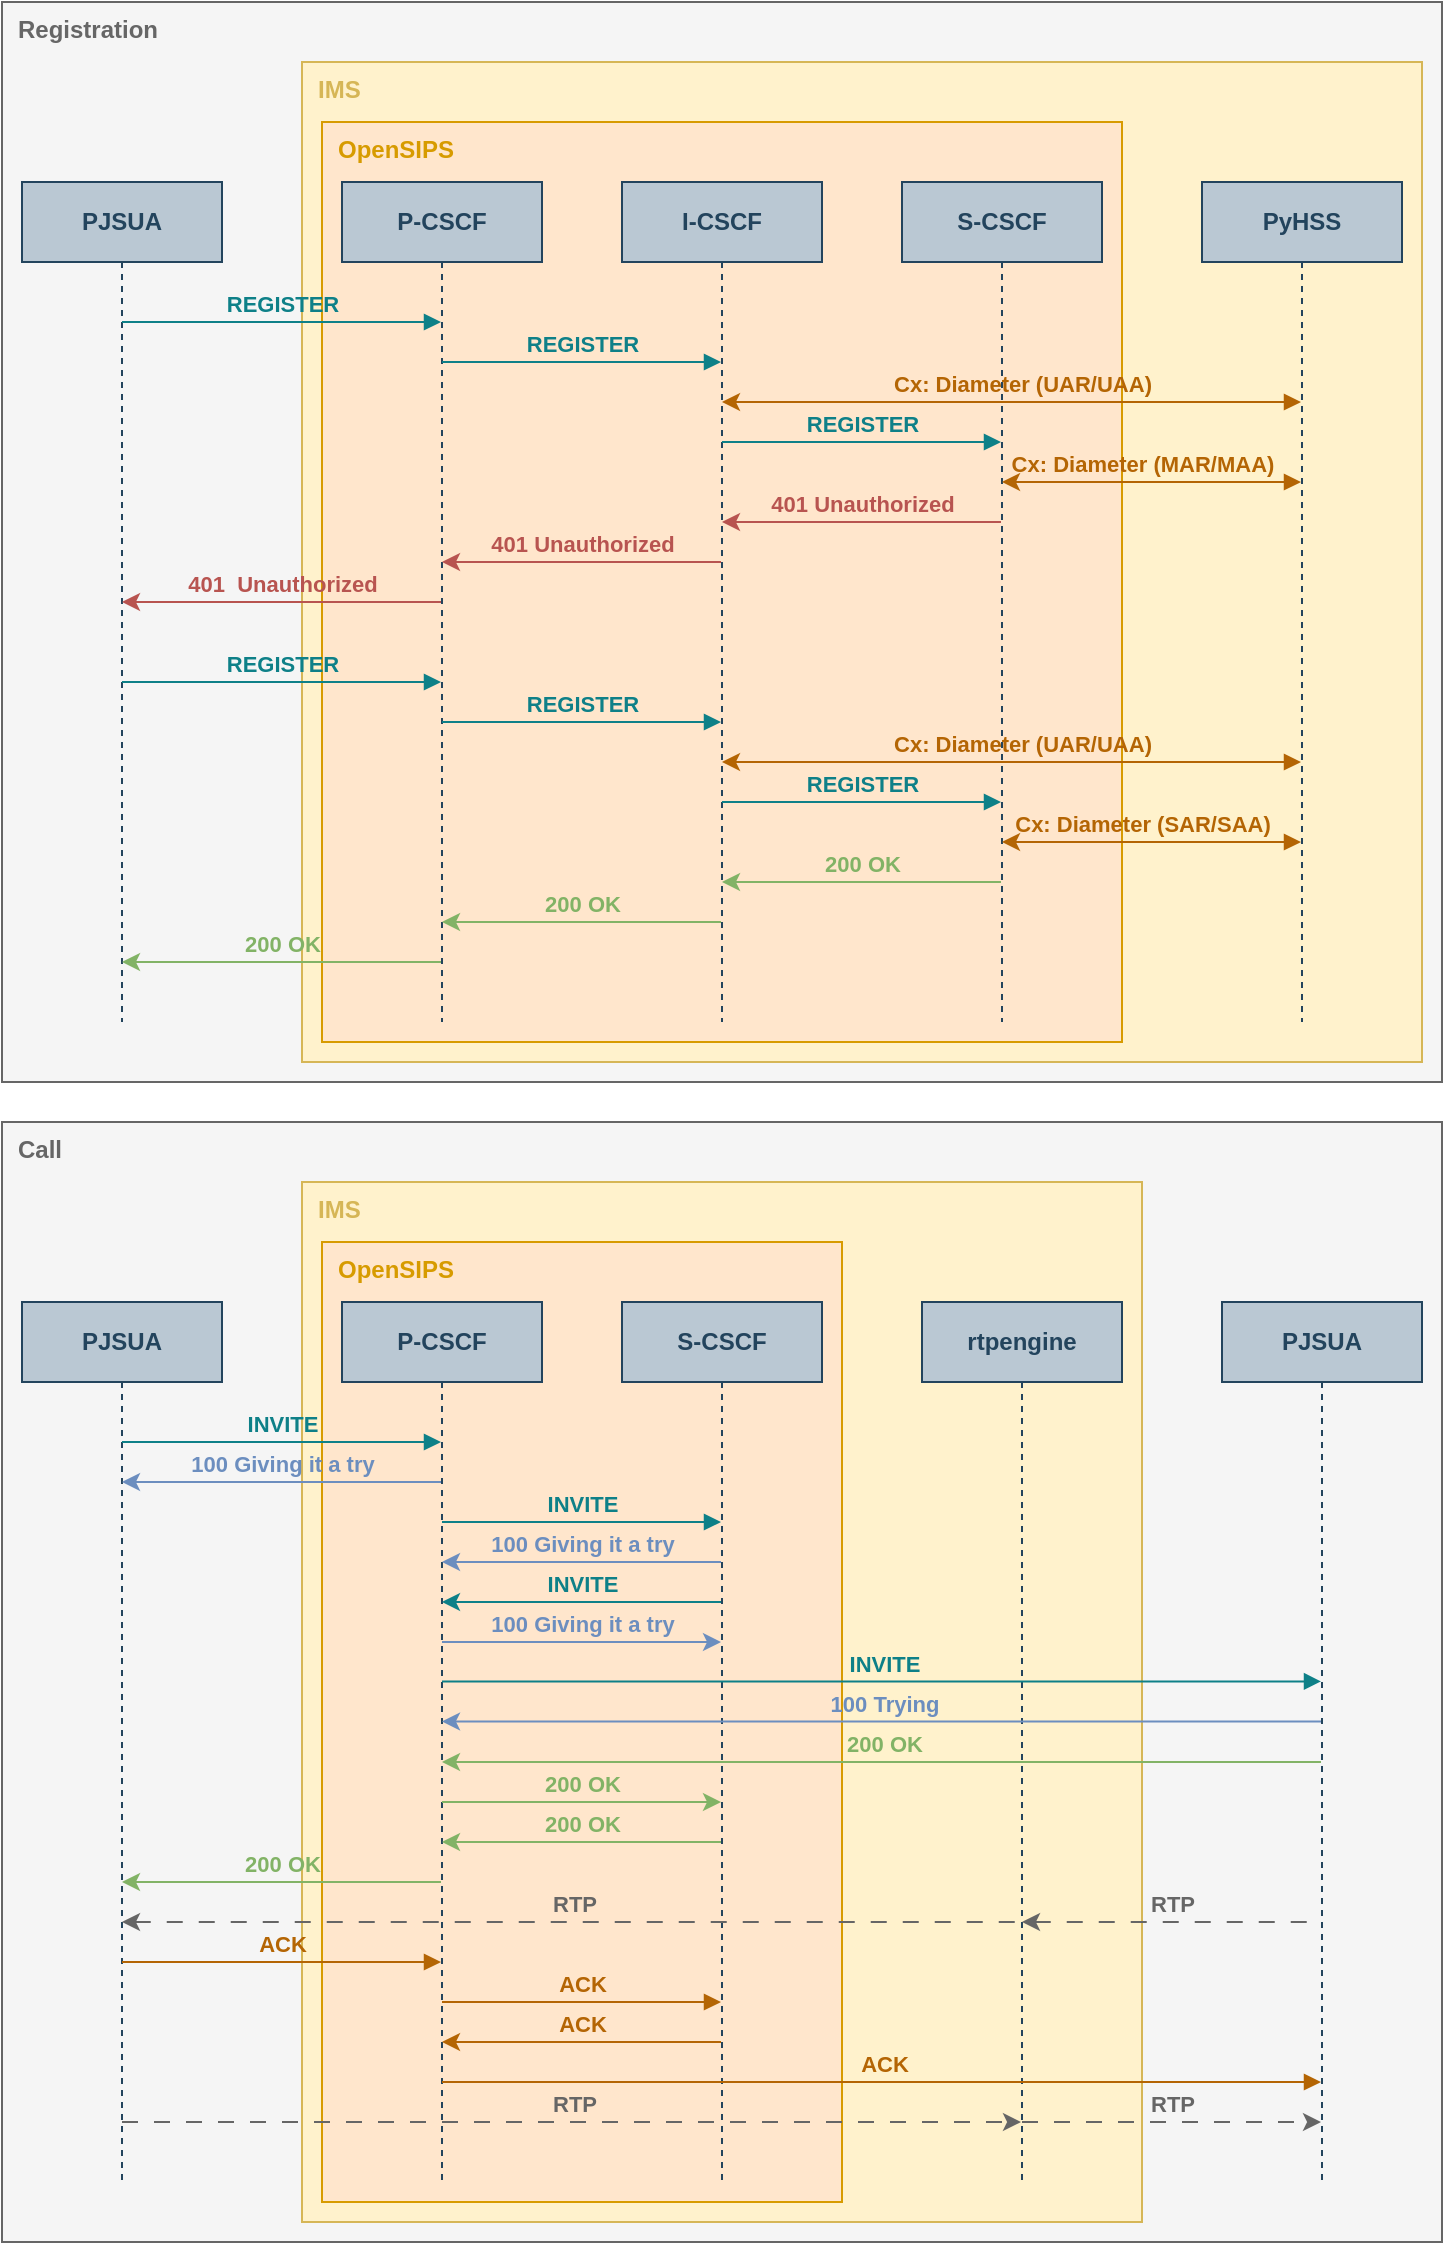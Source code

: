 <mxfile version="26.2.4">
  <diagram name="Page-1" id="2YBvvXClWsGukQMizWep">
    <mxGraphModel dx="1391" dy="934" grid="1" gridSize="10" guides="1" tooltips="1" connect="1" arrows="1" fold="1" page="1" pageScale="1" pageWidth="850" pageHeight="1100" math="0" shadow="0">
      <root>
        <mxCell id="0" />
        <mxCell id="1" parent="0" />
        <mxCell id="RXClTzVUvRsUksylA-aP-36" value="Registration" style="rounded=0;whiteSpace=wrap;html=1;verticalAlign=top;align=left;fontStyle=1;spacingLeft=6;fillColor=#f5f5f5;strokeColor=#666666;fontColor=#666666;" vertex="1" parent="1">
          <mxGeometry x="40" y="40" width="720" height="540" as="geometry" />
        </mxCell>
        <mxCell id="RXClTzVUvRsUksylA-aP-26" value="IMS" style="rounded=0;whiteSpace=wrap;html=1;align=left;verticalAlign=top;fillColor=#fff2cc;fontStyle=1;strokeColor=#d6b656;spacingLeft=6;fontColor=#D6B656;" vertex="1" parent="1">
          <mxGeometry x="190" y="70" width="560" height="500" as="geometry" />
        </mxCell>
        <mxCell id="RXClTzVUvRsUksylA-aP-25" value="&lt;div&gt;OpenSIPS&lt;br&gt;&lt;/div&gt;" style="rounded=0;whiteSpace=wrap;html=1;align=left;verticalAlign=top;fontStyle=1;fillColor=#ffe6cc;strokeColor=#d79b00;spacingLeft=6;fontColor=#D79B00;" vertex="1" parent="1">
          <mxGeometry x="200" y="100" width="400" height="460" as="geometry" />
        </mxCell>
        <mxCell id="aM9ryv3xv72pqoxQDRHE-1" value="PJSUA" style="shape=umlLifeline;perimeter=lifelinePerimeter;whiteSpace=wrap;html=1;container=0;dropTarget=0;collapsible=0;recursiveResize=0;outlineConnect=0;portConstraint=eastwest;newEdgeStyle={&quot;edgeStyle&quot;:&quot;elbowEdgeStyle&quot;,&quot;elbow&quot;:&quot;vertical&quot;,&quot;curved&quot;:0,&quot;rounded&quot;:0};fillColor=#bac8d3;strokeColor=#23445d;fontStyle=1;fontColor=#23445D;" parent="1" vertex="1">
          <mxGeometry x="50" y="130" width="100" height="420" as="geometry" />
        </mxCell>
        <mxCell id="aM9ryv3xv72pqoxQDRHE-5" value="P-CSCF" style="shape=umlLifeline;perimeter=lifelinePerimeter;whiteSpace=wrap;html=1;container=0;dropTarget=0;collapsible=0;recursiveResize=0;outlineConnect=0;portConstraint=eastwest;newEdgeStyle={&quot;edgeStyle&quot;:&quot;elbowEdgeStyle&quot;,&quot;elbow&quot;:&quot;vertical&quot;,&quot;curved&quot;:0,&quot;rounded&quot;:0};fillColor=#bac8d3;strokeColor=#23445d;fontStyle=1;fontColor=#23445D;" parent="1" vertex="1">
          <mxGeometry x="210" y="130" width="100" height="420" as="geometry" />
        </mxCell>
        <mxCell id="RXClTzVUvRsUksylA-aP-1" value="I-CSCF" style="shape=umlLifeline;perimeter=lifelinePerimeter;whiteSpace=wrap;html=1;container=0;dropTarget=0;collapsible=0;recursiveResize=0;outlineConnect=0;portConstraint=eastwest;newEdgeStyle={&quot;edgeStyle&quot;:&quot;elbowEdgeStyle&quot;,&quot;elbow&quot;:&quot;vertical&quot;,&quot;curved&quot;:0,&quot;rounded&quot;:0};fillColor=#bac8d3;strokeColor=#23445d;fontStyle=1;fontColor=#23445D;" vertex="1" parent="1">
          <mxGeometry x="350" y="130" width="100" height="420" as="geometry" />
        </mxCell>
        <mxCell id="RXClTzVUvRsUksylA-aP-2" value="S-CSCF" style="shape=umlLifeline;perimeter=lifelinePerimeter;whiteSpace=wrap;html=1;container=0;dropTarget=0;collapsible=0;recursiveResize=0;outlineConnect=0;portConstraint=eastwest;newEdgeStyle={&quot;edgeStyle&quot;:&quot;elbowEdgeStyle&quot;,&quot;elbow&quot;:&quot;vertical&quot;,&quot;curved&quot;:0,&quot;rounded&quot;:0};fillColor=#bac8d3;strokeColor=#23445d;fontStyle=1;fontColor=#23445D;" vertex="1" parent="1">
          <mxGeometry x="490" y="130" width="100" height="420" as="geometry" />
        </mxCell>
        <mxCell id="RXClTzVUvRsUksylA-aP-4" value="PyHSS" style="shape=umlLifeline;perimeter=lifelinePerimeter;whiteSpace=wrap;html=1;container=0;dropTarget=0;collapsible=0;recursiveResize=0;outlineConnect=0;portConstraint=eastwest;newEdgeStyle={&quot;edgeStyle&quot;:&quot;elbowEdgeStyle&quot;,&quot;elbow&quot;:&quot;vertical&quot;,&quot;curved&quot;:0,&quot;rounded&quot;:0};fillColor=#bac8d3;strokeColor=#23445d;fontStyle=1;fontColor=#23445D;" vertex="1" parent="1">
          <mxGeometry x="640" y="130" width="100" height="420" as="geometry" />
        </mxCell>
        <mxCell id="RXClTzVUvRsUksylA-aP-5" value="REGISTER" style="html=1;verticalAlign=bottom;endArrow=block;edgeStyle=elbowEdgeStyle;elbow=horizontal;curved=0;rounded=0;labelBackgroundColor=none;fontStyle=1;fillColor=#b0e3e6;strokeColor=#0e8088;fontColor=#0E8088;" edge="1" parent="1" source="aM9ryv3xv72pqoxQDRHE-5" target="RXClTzVUvRsUksylA-aP-1">
          <mxGeometry x="0.006" relative="1" as="geometry">
            <mxPoint x="70" y="230" as="sourcePoint" />
            <Array as="points">
              <mxPoint x="330" y="220" />
            </Array>
            <mxPoint x="310" y="230" as="targetPoint" />
            <mxPoint as="offset" />
          </mxGeometry>
        </mxCell>
        <mxCell id="RXClTzVUvRsUksylA-aP-6" value="Cx: Diameter (UAR/UAA)" style="html=1;verticalAlign=bottom;endArrow=block;edgeStyle=elbowEdgeStyle;elbow=horizontal;curved=0;rounded=0;labelBackgroundColor=none;startArrow=classic;startFill=1;align=center;fontStyle=1;fontColor=#B46504;fillColor=#fad7ac;strokeColor=#b46504;" edge="1" parent="1" source="RXClTzVUvRsUksylA-aP-1" target="RXClTzVUvRsUksylA-aP-4">
          <mxGeometry x="0.037" relative="1" as="geometry">
            <mxPoint x="430" y="250" as="sourcePoint" />
            <Array as="points">
              <mxPoint x="550" y="240" />
            </Array>
            <mxPoint x="560" y="250" as="targetPoint" />
            <mxPoint as="offset" />
          </mxGeometry>
        </mxCell>
        <mxCell id="RXClTzVUvRsUksylA-aP-8" value="REGISTER" style="html=1;verticalAlign=bottom;endArrow=block;edgeStyle=elbowEdgeStyle;elbow=horizontal;curved=0;rounded=0;labelBackgroundColor=none;fontStyle=1;fillColor=#b0e3e6;strokeColor=#0e8088;fontColor=#0E8088;" edge="1" parent="1" source="RXClTzVUvRsUksylA-aP-1" target="RXClTzVUvRsUksylA-aP-2">
          <mxGeometry x="0.006" relative="1" as="geometry">
            <mxPoint x="440" y="260" as="sourcePoint" />
            <Array as="points">
              <mxPoint x="470" y="260" />
            </Array>
            <mxPoint x="710" y="260" as="targetPoint" />
            <mxPoint as="offset" />
          </mxGeometry>
        </mxCell>
        <mxCell id="RXClTzVUvRsUksylA-aP-14" value="401&amp;nbsp; Unauthorized" style="html=1;verticalAlign=bottom;endArrow=none;edgeStyle=elbowEdgeStyle;elbow=horizontal;curved=0;rounded=0;labelBackgroundColor=none;startArrow=classic;startFill=1;fontStyle=1;fillColor=#f8cecc;strokeColor=#b85450;fontColor=#B85450;" edge="1" parent="1" source="aM9ryv3xv72pqoxQDRHE-1" target="aM9ryv3xv72pqoxQDRHE-5">
          <mxGeometry x="0.005" relative="1" as="geometry">
            <mxPoint x="99.81" y="390" as="sourcePoint" />
            <Array as="points">
              <mxPoint x="180" y="340" />
            </Array>
            <mxPoint x="249.5" y="390" as="targetPoint" />
            <mxPoint as="offset" />
          </mxGeometry>
        </mxCell>
        <mxCell id="RXClTzVUvRsUksylA-aP-15" value="REGISTER" style="html=1;verticalAlign=bottom;endArrow=block;edgeStyle=elbowEdgeStyle;elbow=vertical;curved=0;rounded=0;labelBackgroundColor=none;fontStyle=1;fillColor=#b0e3e6;strokeColor=#0e8088;fontColor=#0E8088;" edge="1" parent="1" source="aM9ryv3xv72pqoxQDRHE-1" target="aM9ryv3xv72pqoxQDRHE-5">
          <mxGeometry x="0.005" relative="1" as="geometry">
            <mxPoint x="140" y="400" as="sourcePoint" />
            <Array as="points">
              <mxPoint x="180" y="200" />
            </Array>
            <mxPoint x="380" y="400" as="targetPoint" />
            <mxPoint as="offset" />
          </mxGeometry>
        </mxCell>
        <mxCell id="RXClTzVUvRsUksylA-aP-20" value="401 Unauthorized " style="html=1;verticalAlign=bottom;endArrow=none;edgeStyle=elbowEdgeStyle;elbow=horizontal;curved=0;rounded=0;labelBackgroundColor=none;startArrow=classic;startFill=1;fontStyle=1;fillColor=#f8cecc;strokeColor=#b85450;fontColor=#B85450;" edge="1" parent="1" source="RXClTzVUvRsUksylA-aP-1" target="RXClTzVUvRsUksylA-aP-2">
          <mxGeometry x="0.006" relative="1" as="geometry">
            <mxPoint x="389.81" y="370" as="sourcePoint" />
            <Array as="points">
              <mxPoint x="470" y="300" />
            </Array>
            <mxPoint x="519.5" y="370" as="targetPoint" />
            <mxPoint as="offset" />
          </mxGeometry>
        </mxCell>
        <mxCell id="RXClTzVUvRsUksylA-aP-21" value="Cx: Diameter (MAR/MAA)" style="html=1;verticalAlign=bottom;endArrow=block;edgeStyle=elbowEdgeStyle;elbow=horizontal;curved=0;rounded=0;labelBackgroundColor=none;startArrow=classic;startFill=1;fontStyle=1;fillColor=#fad7ac;strokeColor=#b46504;fontColor=#B46504;" edge="1" parent="1" source="RXClTzVUvRsUksylA-aP-2" target="RXClTzVUvRsUksylA-aP-4">
          <mxGeometry x="-0.061" relative="1" as="geometry">
            <mxPoint x="560" y="480" as="sourcePoint" />
            <Array as="points">
              <mxPoint x="610" y="280" />
            </Array>
            <mxPoint x="700" y="480" as="targetPoint" />
            <mxPoint as="offset" />
          </mxGeometry>
        </mxCell>
        <mxCell id="RXClTzVUvRsUksylA-aP-23" value="401 Unauthorized" style="html=1;verticalAlign=bottom;endArrow=none;edgeStyle=elbowEdgeStyle;elbow=horizontal;curved=0;rounded=0;labelBackgroundColor=none;startArrow=classic;startFill=1;fontStyle=1;fillColor=#f8cecc;strokeColor=#b85450;fontColor=#B85450;" edge="1" parent="1" source="aM9ryv3xv72pqoxQDRHE-5" target="RXClTzVUvRsUksylA-aP-1">
          <mxGeometry x="0.006" relative="1" as="geometry">
            <mxPoint x="259.81" y="380" as="sourcePoint" />
            <Array as="points">
              <mxPoint x="330" y="320" />
            </Array>
            <mxPoint x="389.5" y="380" as="targetPoint" />
            <mxPoint as="offset" />
          </mxGeometry>
        </mxCell>
        <mxCell id="RXClTzVUvRsUksylA-aP-28" value="REGISTER" style="html=1;verticalAlign=bottom;endArrow=block;edgeStyle=elbowEdgeStyle;elbow=horizontal;curved=0;rounded=0;labelBackgroundColor=none;fontStyle=1;fillColor=#b0e3e6;strokeColor=#0e8088;fontColor=#0E8088;" edge="1" parent="1" source="aM9ryv3xv72pqoxQDRHE-5" target="RXClTzVUvRsUksylA-aP-1">
          <mxGeometry relative="1" as="geometry">
            <mxPoint x="260" y="400" as="sourcePoint" />
            <Array as="points">
              <mxPoint x="330" y="400" />
            </Array>
            <mxPoint x="400" y="400" as="targetPoint" />
            <mxPoint as="offset" />
          </mxGeometry>
        </mxCell>
        <mxCell id="RXClTzVUvRsUksylA-aP-29" value="Cx: Diameter (UAR/UAA)" style="html=1;verticalAlign=bottom;endArrow=block;edgeStyle=elbowEdgeStyle;elbow=horizontal;curved=0;rounded=0;labelBackgroundColor=none;startArrow=classic;startFill=1;align=center;fontStyle=1;fillColor=#fad7ac;strokeColor=#b46504;fontColor=#B46504;" edge="1" parent="1" source="RXClTzVUvRsUksylA-aP-1" target="RXClTzVUvRsUksylA-aP-4">
          <mxGeometry x="0.037" relative="1" as="geometry">
            <mxPoint x="400" y="420" as="sourcePoint" />
            <Array as="points">
              <mxPoint x="550" y="420" />
            </Array>
            <mxPoint x="690" y="420" as="targetPoint" />
            <mxPoint as="offset" />
          </mxGeometry>
        </mxCell>
        <mxCell id="RXClTzVUvRsUksylA-aP-30" value="REGISTER" style="html=1;verticalAlign=bottom;endArrow=block;edgeStyle=elbowEdgeStyle;elbow=horizontal;curved=0;rounded=0;labelBackgroundColor=none;fontStyle=1;fillColor=#b0e3e6;strokeColor=#0e8088;fontColor=#0E8088;" edge="1" parent="1" source="RXClTzVUvRsUksylA-aP-1" target="RXClTzVUvRsUksylA-aP-2">
          <mxGeometry x="0.006" relative="1" as="geometry">
            <mxPoint x="400" y="440" as="sourcePoint" />
            <Array as="points">
              <mxPoint x="470" y="440" />
            </Array>
            <mxPoint x="540" y="440" as="targetPoint" />
            <mxPoint as="offset" />
          </mxGeometry>
        </mxCell>
        <mxCell id="RXClTzVUvRsUksylA-aP-31" value="200 OK" style="html=1;verticalAlign=bottom;endArrow=none;edgeStyle=elbowEdgeStyle;elbow=horizontal;curved=0;rounded=0;labelBackgroundColor=none;startArrow=classic;startFill=1;fillColor=#d5e8d4;strokeColor=#82b366;fontColor=#82B366;fontStyle=1" edge="1" parent="1" source="aM9ryv3xv72pqoxQDRHE-1" target="aM9ryv3xv72pqoxQDRHE-5">
          <mxGeometry x="0.005" relative="1" as="geometry">
            <mxPoint x="100" y="520" as="sourcePoint" />
            <Array as="points">
              <mxPoint x="180" y="520" />
            </Array>
            <mxPoint x="260" y="520" as="targetPoint" />
            <mxPoint as="offset" />
          </mxGeometry>
        </mxCell>
        <mxCell id="RXClTzVUvRsUksylA-aP-32" value="REGISTER" style="html=1;verticalAlign=bottom;endArrow=block;edgeStyle=elbowEdgeStyle;elbow=vertical;curved=0;rounded=0;labelBackgroundColor=none;fontStyle=1;fillColor=#b0e3e6;strokeColor=#0e8088;fontColor=#0E8088;" edge="1" parent="1" source="aM9ryv3xv72pqoxQDRHE-1" target="aM9ryv3xv72pqoxQDRHE-5">
          <mxGeometry x="0.005" relative="1" as="geometry">
            <mxPoint x="100" y="380" as="sourcePoint" />
            <Array as="points">
              <mxPoint x="180" y="380" />
            </Array>
            <mxPoint x="260" y="380" as="targetPoint" />
            <mxPoint as="offset" />
          </mxGeometry>
        </mxCell>
        <mxCell id="RXClTzVUvRsUksylA-aP-33" value="200 OK" style="html=1;verticalAlign=bottom;endArrow=none;edgeStyle=elbowEdgeStyle;elbow=horizontal;curved=0;rounded=0;labelBackgroundColor=none;startArrow=classic;startFill=1;fillColor=#d5e8d4;strokeColor=#82b366;fontColor=#82B366;fontStyle=1" edge="1" parent="1" source="RXClTzVUvRsUksylA-aP-1" target="RXClTzVUvRsUksylA-aP-2">
          <mxGeometry x="0.006" relative="1" as="geometry">
            <mxPoint x="400" y="480" as="sourcePoint" />
            <Array as="points">
              <mxPoint x="470" y="480" />
            </Array>
            <mxPoint x="540" y="480" as="targetPoint" />
            <mxPoint as="offset" />
          </mxGeometry>
        </mxCell>
        <mxCell id="RXClTzVUvRsUksylA-aP-34" value="Cx: Diameter (SAR/SAA)" style="html=1;verticalAlign=bottom;endArrow=block;edgeStyle=elbowEdgeStyle;elbow=horizontal;curved=0;rounded=0;labelBackgroundColor=none;startArrow=classic;startFill=1;fontStyle=1;fillColor=#fad7ac;strokeColor=#b46504;fontColor=#B46504;" edge="1" parent="1" source="RXClTzVUvRsUksylA-aP-2" target="RXClTzVUvRsUksylA-aP-4">
          <mxGeometry x="-0.067" relative="1" as="geometry">
            <mxPoint x="540" y="460" as="sourcePoint" />
            <Array as="points">
              <mxPoint x="610" y="460" />
            </Array>
            <mxPoint x="690" y="460" as="targetPoint" />
            <mxPoint as="offset" />
          </mxGeometry>
        </mxCell>
        <mxCell id="RXClTzVUvRsUksylA-aP-35" value="200 OK" style="html=1;verticalAlign=bottom;endArrow=none;edgeStyle=elbowEdgeStyle;elbow=horizontal;curved=0;rounded=0;labelBackgroundColor=none;startArrow=classic;startFill=1;fillColor=#d5e8d4;strokeColor=#82b366;fontColor=#82B366;fontStyle=1" edge="1" parent="1" source="aM9ryv3xv72pqoxQDRHE-5" target="RXClTzVUvRsUksylA-aP-1">
          <mxGeometry x="0.006" relative="1" as="geometry">
            <mxPoint x="260" y="500" as="sourcePoint" />
            <Array as="points">
              <mxPoint x="330" y="500" />
            </Array>
            <mxPoint x="400" y="500" as="targetPoint" />
            <mxPoint as="offset" />
          </mxGeometry>
        </mxCell>
        <mxCell id="RXClTzVUvRsUksylA-aP-37" value="Call" style="rounded=0;whiteSpace=wrap;html=1;verticalAlign=top;align=left;fontStyle=1;spacingLeft=6;fillColor=#f5f5f5;strokeColor=#666666;fontColor=#666666;" vertex="1" parent="1">
          <mxGeometry x="40" y="600" width="720" height="560" as="geometry" />
        </mxCell>
        <mxCell id="RXClTzVUvRsUksylA-aP-38" value="IMS" style="rounded=0;whiteSpace=wrap;html=1;align=left;verticalAlign=top;fillColor=#fff2cc;fontStyle=1;strokeColor=#d6b656;spacingLeft=6;fontColor=#D6B656;" vertex="1" parent="1">
          <mxGeometry x="190" y="630" width="420" height="520" as="geometry" />
        </mxCell>
        <mxCell id="RXClTzVUvRsUksylA-aP-39" value="&lt;div&gt;OpenSIPS&lt;br&gt;&lt;/div&gt;" style="rounded=0;whiteSpace=wrap;html=1;align=left;verticalAlign=top;fontStyle=1;fillColor=#ffe6cc;strokeColor=#d79b00;spacingLeft=6;fontColor=#D79B00;" vertex="1" parent="1">
          <mxGeometry x="200" y="660" width="260" height="480" as="geometry" />
        </mxCell>
        <mxCell id="RXClTzVUvRsUksylA-aP-40" value="PJSUA" style="shape=umlLifeline;perimeter=lifelinePerimeter;whiteSpace=wrap;html=1;container=0;dropTarget=0;collapsible=0;recursiveResize=0;outlineConnect=0;portConstraint=eastwest;newEdgeStyle={&quot;edgeStyle&quot;:&quot;elbowEdgeStyle&quot;,&quot;elbow&quot;:&quot;vertical&quot;,&quot;curved&quot;:0,&quot;rounded&quot;:0};fillColor=#bac8d3;strokeColor=#23445d;fontStyle=1;fontColor=#23445D;" vertex="1" parent="1">
          <mxGeometry x="50" y="690" width="100" height="440" as="geometry" />
        </mxCell>
        <mxCell id="RXClTzVUvRsUksylA-aP-41" value="P-CSCF" style="shape=umlLifeline;perimeter=lifelinePerimeter;whiteSpace=wrap;html=1;container=0;dropTarget=0;collapsible=0;recursiveResize=0;outlineConnect=0;portConstraint=eastwest;newEdgeStyle={&quot;edgeStyle&quot;:&quot;elbowEdgeStyle&quot;,&quot;elbow&quot;:&quot;vertical&quot;,&quot;curved&quot;:0,&quot;rounded&quot;:0};fillColor=#bac8d3;strokeColor=#23445d;fontStyle=1;fontColor=#23445D;" vertex="1" parent="1">
          <mxGeometry x="210" y="690" width="100" height="440" as="geometry" />
        </mxCell>
        <mxCell id="RXClTzVUvRsUksylA-aP-42" value="S-CSCF" style="shape=umlLifeline;perimeter=lifelinePerimeter;whiteSpace=wrap;html=1;container=0;dropTarget=0;collapsible=0;recursiveResize=0;outlineConnect=0;portConstraint=eastwest;newEdgeStyle={&quot;edgeStyle&quot;:&quot;elbowEdgeStyle&quot;,&quot;elbow&quot;:&quot;vertical&quot;,&quot;curved&quot;:0,&quot;rounded&quot;:0};fillColor=#bac8d3;strokeColor=#23445d;fontStyle=1;fontColor=#23445D;" vertex="1" parent="1">
          <mxGeometry x="350" y="690" width="100" height="440" as="geometry" />
        </mxCell>
        <mxCell id="RXClTzVUvRsUksylA-aP-43" value="rtpengine" style="shape=umlLifeline;perimeter=lifelinePerimeter;whiteSpace=wrap;html=1;container=0;dropTarget=0;collapsible=0;recursiveResize=0;outlineConnect=0;portConstraint=eastwest;newEdgeStyle={&quot;edgeStyle&quot;:&quot;elbowEdgeStyle&quot;,&quot;elbow&quot;:&quot;vertical&quot;,&quot;curved&quot;:0,&quot;rounded&quot;:0};fillColor=#bac8d3;strokeColor=#23445d;fontStyle=1;fontColor=#23445D;" vertex="1" parent="1">
          <mxGeometry x="500" y="690" width="100" height="440" as="geometry" />
        </mxCell>
        <mxCell id="RXClTzVUvRsUksylA-aP-44" value="PJSUA" style="shape=umlLifeline;perimeter=lifelinePerimeter;whiteSpace=wrap;html=1;container=0;dropTarget=0;collapsible=0;recursiveResize=0;outlineConnect=0;portConstraint=eastwest;newEdgeStyle={&quot;edgeStyle&quot;:&quot;elbowEdgeStyle&quot;,&quot;elbow&quot;:&quot;vertical&quot;,&quot;curved&quot;:0,&quot;rounded&quot;:0};fillColor=#bac8d3;strokeColor=#23445d;fontStyle=1;fontColor=#23445D;" vertex="1" parent="1">
          <mxGeometry x="650" y="690" width="100" height="440" as="geometry" />
        </mxCell>
        <mxCell id="RXClTzVUvRsUksylA-aP-49" value="INVITE" style="html=1;verticalAlign=bottom;endArrow=block;edgeStyle=elbowEdgeStyle;elbow=vertical;curved=0;rounded=0;labelBackgroundColor=none;fontStyle=1;fillColor=#b0e3e6;strokeColor=#0e8088;fontColor=#0E8088;" edge="1" source="RXClTzVUvRsUksylA-aP-40" target="RXClTzVUvRsUksylA-aP-41" parent="1">
          <mxGeometry x="0.005" relative="1" as="geometry">
            <mxPoint x="140" y="960" as="sourcePoint" />
            <Array as="points">
              <mxPoint x="180" y="760" />
            </Array>
            <mxPoint x="380" y="960" as="targetPoint" />
            <mxPoint as="offset" />
          </mxGeometry>
        </mxCell>
        <mxCell id="RXClTzVUvRsUksylA-aP-61" value="100 Giving it a try" style="html=1;verticalAlign=bottom;endArrow=none;edgeStyle=elbowEdgeStyle;elbow=horizontal;curved=0;rounded=0;labelBackgroundColor=none;fontStyle=1;fillColor=#dae8fc;strokeColor=#6c8ebf;fontColor=#6C8EBF;startArrow=classic;startFill=1;" edge="1" parent="1" source="RXClTzVUvRsUksylA-aP-40" target="RXClTzVUvRsUksylA-aP-41">
          <mxGeometry x="0.005" relative="1" as="geometry">
            <mxPoint x="100" y="780" as="sourcePoint" />
            <Array as="points">
              <mxPoint x="180" y="780" />
            </Array>
            <mxPoint x="260" y="780" as="targetPoint" />
            <mxPoint as="offset" />
          </mxGeometry>
        </mxCell>
        <mxCell id="RXClTzVUvRsUksylA-aP-62" value="INVITE" style="html=1;verticalAlign=bottom;endArrow=block;edgeStyle=elbowEdgeStyle;elbow=vertical;curved=0;rounded=0;labelBackgroundColor=none;fontStyle=1;fillColor=#b0e3e6;strokeColor=#0e8088;fontColor=#0E8088;" edge="1" parent="1" source="RXClTzVUvRsUksylA-aP-41" target="RXClTzVUvRsUksylA-aP-42">
          <mxGeometry x="0.005" relative="1" as="geometry">
            <mxPoint x="250" y="800" as="sourcePoint" />
            <Array as="points">
              <mxPoint x="330" y="800" />
            </Array>
            <mxPoint x="410" y="800" as="targetPoint" />
            <mxPoint as="offset" />
          </mxGeometry>
        </mxCell>
        <mxCell id="RXClTzVUvRsUksylA-aP-63" value="100 Giving it a try" style="html=1;verticalAlign=bottom;endArrow=none;edgeStyle=elbowEdgeStyle;elbow=horizontal;curved=0;rounded=0;labelBackgroundColor=none;fontStyle=1;fillColor=#dae8fc;strokeColor=#6c8ebf;fontColor=#6C8EBF;startArrow=classic;startFill=1;" edge="1" parent="1" source="RXClTzVUvRsUksylA-aP-41" target="RXClTzVUvRsUksylA-aP-42">
          <mxGeometry x="0.005" relative="1" as="geometry">
            <mxPoint x="250" y="820" as="sourcePoint" />
            <Array as="points">
              <mxPoint x="330" y="820" />
            </Array>
            <mxPoint x="410" y="820" as="targetPoint" />
            <mxPoint as="offset" />
          </mxGeometry>
        </mxCell>
        <mxCell id="RXClTzVUvRsUksylA-aP-64" value="INVITE" style="html=1;verticalAlign=bottom;endArrow=none;edgeStyle=elbowEdgeStyle;elbow=vertical;curved=0;rounded=0;labelBackgroundColor=none;fontStyle=1;fillColor=#b0e3e6;strokeColor=#0e8088;fontColor=#0E8088;startArrow=classic;startFill=1;" edge="1" parent="1" source="RXClTzVUvRsUksylA-aP-41" target="RXClTzVUvRsUksylA-aP-42">
          <mxGeometry x="0.005" relative="1" as="geometry">
            <mxPoint x="260" y="840" as="sourcePoint" />
            <Array as="points">
              <mxPoint x="330" y="840" />
            </Array>
            <mxPoint x="400" y="840" as="targetPoint" />
            <mxPoint as="offset" />
          </mxGeometry>
        </mxCell>
        <mxCell id="RXClTzVUvRsUksylA-aP-65" value="100 Giving it a try" style="html=1;verticalAlign=bottom;endArrow=classic;edgeStyle=elbowEdgeStyle;elbow=horizontal;curved=0;rounded=0;labelBackgroundColor=none;fontStyle=1;fillColor=#dae8fc;strokeColor=#6c8ebf;fontColor=#6C8EBF;startArrow=none;startFill=0;endFill=1;" edge="1" parent="1" source="RXClTzVUvRsUksylA-aP-41" target="RXClTzVUvRsUksylA-aP-42">
          <mxGeometry x="0.005" relative="1" as="geometry">
            <mxPoint x="260" y="860" as="sourcePoint" />
            <Array as="points">
              <mxPoint x="330" y="860" />
            </Array>
            <mxPoint x="400" y="860" as="targetPoint" />
            <mxPoint as="offset" />
          </mxGeometry>
        </mxCell>
        <mxCell id="RXClTzVUvRsUksylA-aP-66" value="INVITE" style="html=1;verticalAlign=bottom;endArrow=block;edgeStyle=elbowEdgeStyle;elbow=vertical;curved=0;rounded=0;labelBackgroundColor=none;fontStyle=1;fillColor=#b0e3e6;strokeColor=#0e8088;fontColor=#0E8088;" edge="1" parent="1" source="RXClTzVUvRsUksylA-aP-41" target="RXClTzVUvRsUksylA-aP-44">
          <mxGeometry x="0.005" relative="1" as="geometry">
            <mxPoint x="260" y="879.71" as="sourcePoint" />
            <Array as="points">
              <mxPoint x="330" y="879.71" />
            </Array>
            <mxPoint x="400" y="879.71" as="targetPoint" />
            <mxPoint as="offset" />
          </mxGeometry>
        </mxCell>
        <mxCell id="RXClTzVUvRsUksylA-aP-67" value="100 Trying" style="html=1;verticalAlign=bottom;endArrow=none;edgeStyle=elbowEdgeStyle;elbow=horizontal;curved=0;rounded=0;labelBackgroundColor=none;fontStyle=1;fillColor=#dae8fc;strokeColor=#6c8ebf;fontColor=#6C8EBF;startArrow=classic;startFill=1;" edge="1" parent="1" source="RXClTzVUvRsUksylA-aP-41" target="RXClTzVUvRsUksylA-aP-44">
          <mxGeometry x="0.005" relative="1" as="geometry">
            <mxPoint x="260" y="899.71" as="sourcePoint" />
            <Array as="points">
              <mxPoint x="330" y="899.71" />
            </Array>
            <mxPoint x="400" y="899.71" as="targetPoint" />
            <mxPoint as="offset" />
          </mxGeometry>
        </mxCell>
        <mxCell id="RXClTzVUvRsUksylA-aP-68" value="200 OK" style="html=1;verticalAlign=bottom;endArrow=none;edgeStyle=elbowEdgeStyle;elbow=horizontal;curved=0;rounded=0;labelBackgroundColor=none;fontStyle=1;fillColor=#d5e8d4;strokeColor=#82b366;fontColor=#82B366;startArrow=classic;startFill=1;" edge="1" parent="1" source="RXClTzVUvRsUksylA-aP-41" target="RXClTzVUvRsUksylA-aP-44">
          <mxGeometry x="0.005" relative="1" as="geometry">
            <mxPoint x="270" y="910" as="sourcePoint" />
            <Array as="points">
              <mxPoint x="480" y="920" />
            </Array>
            <mxPoint x="710" y="910" as="targetPoint" />
            <mxPoint as="offset" />
          </mxGeometry>
        </mxCell>
        <mxCell id="RXClTzVUvRsUksylA-aP-69" value="200 OK" style="html=1;verticalAlign=bottom;endArrow=classic;edgeStyle=elbowEdgeStyle;elbow=horizontal;curved=0;rounded=0;labelBackgroundColor=none;fontStyle=1;fillColor=#d5e8d4;strokeColor=#82b366;fontColor=#82B366;startArrow=none;startFill=0;endFill=1;" edge="1" parent="1" source="RXClTzVUvRsUksylA-aP-41" target="RXClTzVUvRsUksylA-aP-42">
          <mxGeometry x="0.005" relative="1" as="geometry">
            <mxPoint x="100" y="950" as="sourcePoint" />
            <Array as="points">
              <mxPoint x="330" y="940" />
            </Array>
            <mxPoint x="540" y="950" as="targetPoint" />
            <mxPoint as="offset" />
          </mxGeometry>
        </mxCell>
        <mxCell id="RXClTzVUvRsUksylA-aP-70" value="200 OK" style="html=1;verticalAlign=bottom;endArrow=none;edgeStyle=elbowEdgeStyle;elbow=horizontal;curved=0;rounded=0;labelBackgroundColor=none;fontStyle=1;fillColor=#d5e8d4;strokeColor=#82b366;fontColor=#82B366;startArrow=classic;startFill=1;" edge="1" parent="1" source="RXClTzVUvRsUksylA-aP-41" target="RXClTzVUvRsUksylA-aP-42">
          <mxGeometry x="0.005" relative="1" as="geometry">
            <mxPoint x="110" y="970" as="sourcePoint" />
            <Array as="points">
              <mxPoint x="330" y="960" />
            </Array>
            <mxPoint x="550" y="970" as="targetPoint" />
            <mxPoint as="offset" />
          </mxGeometry>
        </mxCell>
        <mxCell id="RXClTzVUvRsUksylA-aP-71" value="200 OK" style="html=1;verticalAlign=bottom;endArrow=none;edgeStyle=elbowEdgeStyle;elbow=horizontal;curved=0;rounded=0;labelBackgroundColor=none;fontStyle=1;fillColor=#d5e8d4;strokeColor=#82b366;fontColor=#82B366;startArrow=classic;startFill=1;" edge="1" parent="1" source="RXClTzVUvRsUksylA-aP-40" target="RXClTzVUvRsUksylA-aP-41">
          <mxGeometry x="0.005" relative="1" as="geometry">
            <mxPoint x="110" y="990" as="sourcePoint" />
            <Array as="points">
              <mxPoint x="190" y="980" />
            </Array>
            <mxPoint x="250" y="990" as="targetPoint" />
            <mxPoint as="offset" />
          </mxGeometry>
        </mxCell>
        <mxCell id="RXClTzVUvRsUksylA-aP-72" value="RTP" style="html=1;verticalAlign=bottom;endArrow=none;edgeStyle=elbowEdgeStyle;elbow=vertical;curved=0;rounded=0;labelBackgroundColor=none;fontStyle=1;fontColor=#666666;dashed=1;fillColor=#f5f5f5;strokeColor=#666666;dashPattern=8 8;startArrow=classic;startFill=1;" edge="1" parent="1" source="RXClTzVUvRsUksylA-aP-43" target="RXClTzVUvRsUksylA-aP-44">
          <mxGeometry x="0.005" relative="1" as="geometry">
            <mxPoint x="260" y="960.29" as="sourcePoint" />
            <Array as="points">
              <mxPoint x="620" y="1000" />
            </Array>
            <mxPoint x="700" y="960.29" as="targetPoint" />
            <mxPoint as="offset" />
          </mxGeometry>
        </mxCell>
        <mxCell id="RXClTzVUvRsUksylA-aP-73" value="RTP" style="html=1;verticalAlign=bottom;endArrow=none;edgeStyle=elbowEdgeStyle;elbow=vertical;curved=0;rounded=0;labelBackgroundColor=none;fontStyle=1;fontColor=#666666;dashed=1;fillColor=#f5f5f5;strokeColor=#666666;dashPattern=8 8;startArrow=classic;startFill=1;" edge="1" parent="1" source="RXClTzVUvRsUksylA-aP-40" target="RXClTzVUvRsUksylA-aP-43">
          <mxGeometry x="0.005" relative="1" as="geometry">
            <mxPoint x="300" y="1050" as="sourcePoint" />
            <Array as="points">
              <mxPoint x="320" y="1000" />
            </Array>
            <mxPoint x="450" y="1050" as="targetPoint" />
            <mxPoint as="offset" />
          </mxGeometry>
        </mxCell>
        <mxCell id="RXClTzVUvRsUksylA-aP-74" value="ACK" style="html=1;verticalAlign=bottom;endArrow=block;edgeStyle=elbowEdgeStyle;elbow=vertical;curved=0;rounded=0;labelBackgroundColor=none;fontStyle=1;fillColor=#fad7ac;strokeColor=#b46504;fontColor=#B46504;" edge="1" parent="1" source="RXClTzVUvRsUksylA-aP-40" target="RXClTzVUvRsUksylA-aP-41">
          <mxGeometry x="0.005" relative="1" as="geometry">
            <mxPoint x="100" y="1020.07" as="sourcePoint" />
            <Array as="points">
              <mxPoint x="170" y="1020" />
            </Array>
            <mxPoint x="260" y="1020.07" as="targetPoint" />
            <mxPoint as="offset" />
          </mxGeometry>
        </mxCell>
        <mxCell id="RXClTzVUvRsUksylA-aP-75" value="ACK" style="html=1;verticalAlign=bottom;endArrow=block;edgeStyle=elbowEdgeStyle;elbow=vertical;curved=0;rounded=0;labelBackgroundColor=none;fontStyle=1;fillColor=#fad7ac;strokeColor=#b46504;fontColor=#B46504;" edge="1" parent="1" source="RXClTzVUvRsUksylA-aP-41" target="RXClTzVUvRsUksylA-aP-42">
          <mxGeometry x="0.005" relative="1" as="geometry">
            <mxPoint x="250" y="1040" as="sourcePoint" />
            <Array as="points">
              <mxPoint x="320" y="1040" />
            </Array>
            <mxPoint x="410" y="1040" as="targetPoint" />
            <mxPoint as="offset" />
          </mxGeometry>
        </mxCell>
        <mxCell id="RXClTzVUvRsUksylA-aP-76" value="ACK" style="html=1;verticalAlign=bottom;endArrow=none;edgeStyle=elbowEdgeStyle;elbow=vertical;curved=0;rounded=0;labelBackgroundColor=none;fontStyle=1;fillColor=#fad7ac;strokeColor=#b46504;fontColor=#B46504;startFill=1;startArrow=classic;" edge="1" parent="1" source="RXClTzVUvRsUksylA-aP-41" target="RXClTzVUvRsUksylA-aP-42">
          <mxGeometry x="0.005" relative="1" as="geometry">
            <mxPoint x="270" y="1050" as="sourcePoint" />
            <Array as="points">
              <mxPoint x="330" y="1060" />
            </Array>
            <mxPoint x="410" y="1050" as="targetPoint" />
            <mxPoint as="offset" />
          </mxGeometry>
        </mxCell>
        <mxCell id="RXClTzVUvRsUksylA-aP-77" value="ACK" style="html=1;verticalAlign=bottom;endArrow=block;edgeStyle=elbowEdgeStyle;elbow=vertical;curved=0;rounded=0;labelBackgroundColor=none;fontStyle=1;fillColor=#fad7ac;strokeColor=#b46504;fontColor=#B46504;" edge="1" parent="1" source="RXClTzVUvRsUksylA-aP-41" target="RXClTzVUvRsUksylA-aP-44">
          <mxGeometry x="0.005" relative="1" as="geometry">
            <mxPoint x="270" y="1070" as="sourcePoint" />
            <Array as="points">
              <mxPoint x="470" y="1080" />
            </Array>
            <mxPoint x="410" y="1070" as="targetPoint" />
            <mxPoint as="offset" />
          </mxGeometry>
        </mxCell>
        <mxCell id="RXClTzVUvRsUksylA-aP-78" value="RTP" style="html=1;verticalAlign=bottom;endArrow=classic;edgeStyle=elbowEdgeStyle;elbow=vertical;curved=0;rounded=0;labelBackgroundColor=none;fontStyle=1;fontColor=#666666;dashed=1;fillColor=#f5f5f5;strokeColor=#666666;dashPattern=8 8;startArrow=none;startFill=0;endFill=1;" edge="1" parent="1" source="RXClTzVUvRsUksylA-aP-43" target="RXClTzVUvRsUksylA-aP-44">
          <mxGeometry x="0.005" relative="1" as="geometry">
            <mxPoint x="550" y="1100" as="sourcePoint" />
            <Array as="points">
              <mxPoint x="620" y="1100" />
            </Array>
            <mxPoint x="700" y="1100" as="targetPoint" />
            <mxPoint as="offset" />
          </mxGeometry>
        </mxCell>
        <mxCell id="RXClTzVUvRsUksylA-aP-79" value="RTP" style="html=1;verticalAlign=bottom;endArrow=classic;edgeStyle=elbowEdgeStyle;elbow=vertical;curved=0;rounded=0;labelBackgroundColor=none;fontStyle=1;fontColor=#666666;dashed=1;fillColor=#f5f5f5;strokeColor=#666666;dashPattern=8 8;startArrow=none;startFill=0;endFill=1;" edge="1" parent="1" source="RXClTzVUvRsUksylA-aP-40" target="RXClTzVUvRsUksylA-aP-43">
          <mxGeometry x="0.005" relative="1" as="geometry">
            <mxPoint x="100" y="1100" as="sourcePoint" />
            <Array as="points">
              <mxPoint x="320" y="1100" />
            </Array>
            <mxPoint x="550" y="1100" as="targetPoint" />
            <mxPoint as="offset" />
          </mxGeometry>
        </mxCell>
      </root>
    </mxGraphModel>
  </diagram>
</mxfile>
